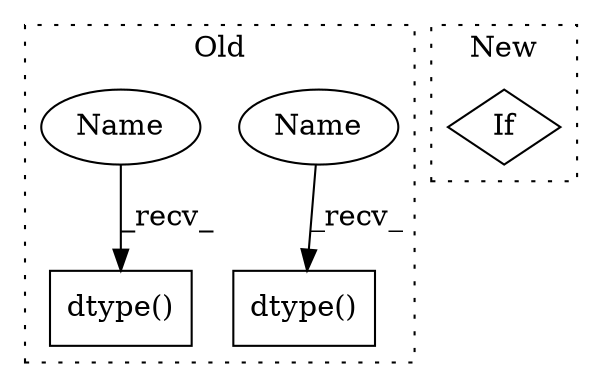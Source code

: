 digraph G {
subgraph cluster0 {
1 [label="dtype()" a="75" s="1200,1225" l="9,1" shape="box"];
3 [label="dtype()" a="75" s="1335,1360" l="9,1" shape="box"];
4 [label="Name" a="87" s="1200" l="2" shape="ellipse"];
5 [label="Name" a="87" s="1335" l="2" shape="ellipse"];
label = "Old";
style="dotted";
}
subgraph cluster1 {
2 [label="If" a="96" s="1555" l="0" shape="diamond"];
label = "New";
style="dotted";
}
4 -> 1 [label="_recv_"];
5 -> 3 [label="_recv_"];
}